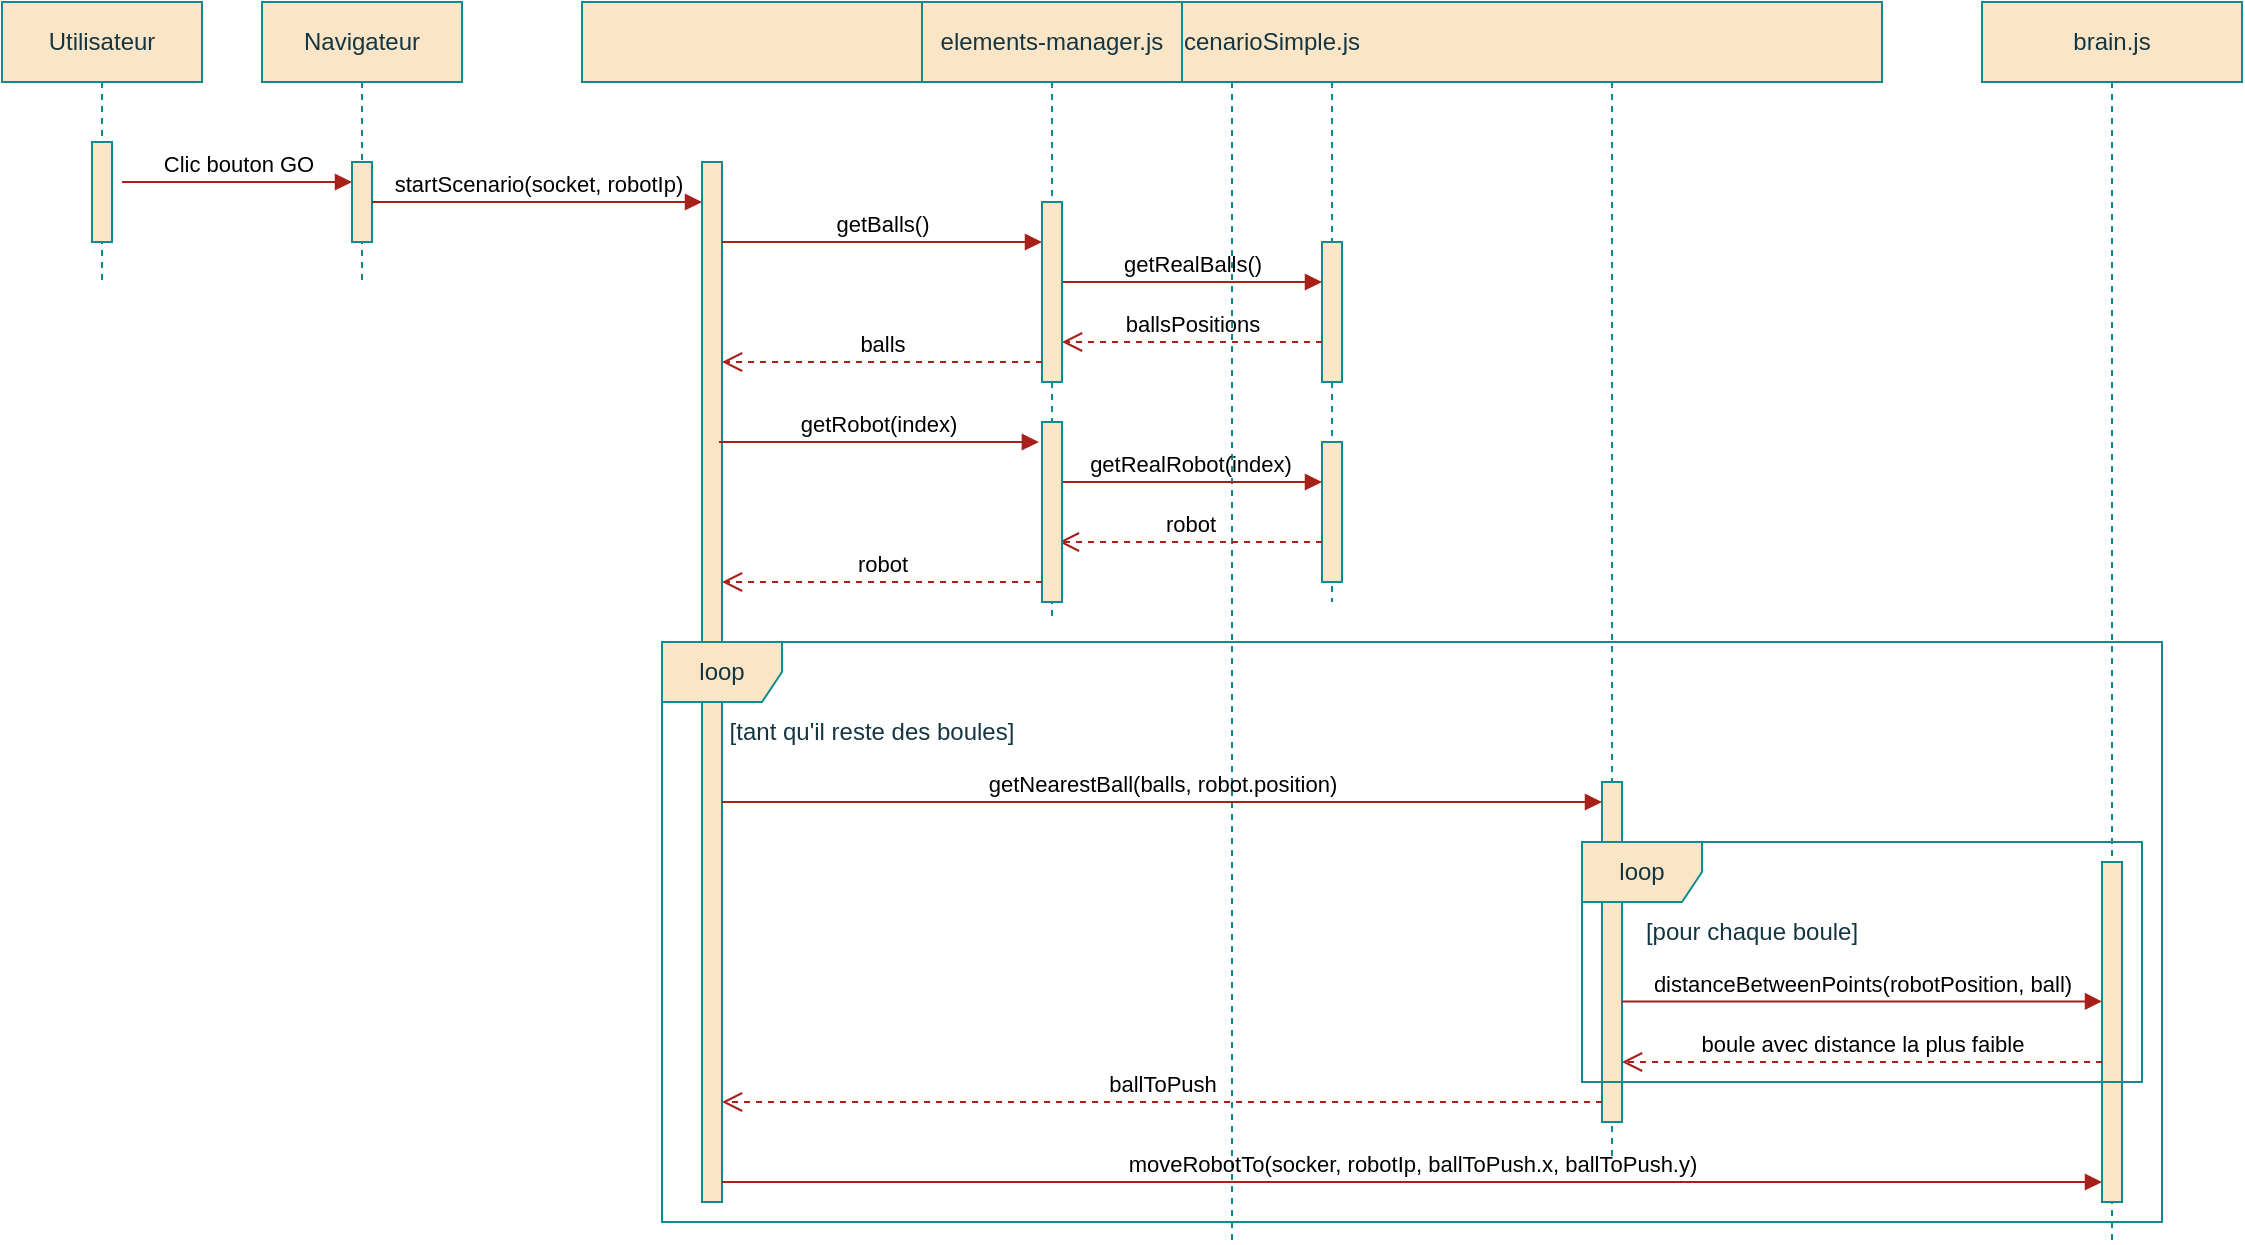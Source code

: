 <mxfile version="26.0.9">
  <diagram name="Page-1" id="2YBvvXClWsGukQMizWep">
    <mxGraphModel dx="1050" dy="621" grid="1" gridSize="10" guides="1" tooltips="1" connect="1" arrows="1" fold="1" page="1" pageScale="1" pageWidth="850" pageHeight="1100" math="0" shadow="0">
      <root>
        <mxCell id="0" />
        <mxCell id="1" parent="0" />
        <mxCell id="-OGlP8KNZQWg6UsRNXII-64" value="brain.js" style="shape=umlLifeline;perimeter=lifelinePerimeter;whiteSpace=wrap;html=1;container=0;dropTarget=0;collapsible=0;recursiveResize=0;outlineConnect=0;portConstraint=eastwest;newEdgeStyle={&quot;edgeStyle&quot;:&quot;elbowEdgeStyle&quot;,&quot;elbow&quot;:&quot;vertical&quot;,&quot;curved&quot;:0,&quot;rounded&quot;:0};labelBackgroundColor=none;fillColor=#FAE5C7;strokeColor=#0F8B8D;fontColor=#143642;" parent="1" vertex="1">
          <mxGeometry x="1030" y="40" width="130" height="620" as="geometry" />
        </mxCell>
        <mxCell id="-OGlP8KNZQWg6UsRNXII-61" value="scenarios-functions.js" style="shape=umlLifeline;perimeter=lifelinePerimeter;whiteSpace=wrap;html=1;container=0;dropTarget=0;collapsible=0;recursiveResize=0;outlineConnect=0;portConstraint=eastwest;newEdgeStyle={&quot;edgeStyle&quot;:&quot;elbowEdgeStyle&quot;,&quot;elbow&quot;:&quot;vertical&quot;,&quot;curved&quot;:0,&quot;rounded&quot;:0};labelBackgroundColor=none;fillColor=#FAE5C7;strokeColor=#0F8B8D;fontColor=#143642;" parent="1" vertex="1">
          <mxGeometry x="780" y="40" width="130" height="580" as="geometry" />
        </mxCell>
        <mxCell id="-OGlP8KNZQWg6UsRNXII-14" value="video-functions.js" style="shape=umlLifeline;perimeter=lifelinePerimeter;whiteSpace=wrap;html=1;container=0;dropTarget=0;collapsible=0;recursiveResize=0;outlineConnect=0;portConstraint=eastwest;newEdgeStyle={&quot;edgeStyle&quot;:&quot;elbowEdgeStyle&quot;,&quot;elbow&quot;:&quot;vertical&quot;,&quot;curved&quot;:0,&quot;rounded&quot;:0};labelBackgroundColor=none;fillColor=#FAE5C7;strokeColor=#0F8B8D;fontColor=#143642;" parent="1" vertex="1">
          <mxGeometry x="650" y="40" width="110" height="300" as="geometry" />
        </mxCell>
        <mxCell id="-OGlP8KNZQWg6UsRNXII-15" value="" style="html=1;points=[];perimeter=orthogonalPerimeter;outlineConnect=0;targetShapes=umlLifeline;portConstraint=eastwest;newEdgeStyle={&quot;edgeStyle&quot;:&quot;elbowEdgeStyle&quot;,&quot;elbow&quot;:&quot;vertical&quot;,&quot;curved&quot;:0,&quot;rounded&quot;:0};labelBackgroundColor=none;fillColor=#FAE5C7;strokeColor=#0F8B8D;fontColor=#143642;" parent="-OGlP8KNZQWg6UsRNXII-14" vertex="1">
          <mxGeometry x="50" y="120" width="10" height="70" as="geometry" />
        </mxCell>
        <mxCell id="-OGlP8KNZQWg6UsRNXII-18" value="getRealBalls()" style="html=1;verticalAlign=bottom;endArrow=block;edgeStyle=elbowEdgeStyle;elbow=horizontal;curved=0;rounded=0;labelBackgroundColor=none;strokeColor=#A8201A;fontColor=default;" parent="-OGlP8KNZQWg6UsRNXII-14" edge="1">
          <mxGeometry relative="1" as="geometry">
            <mxPoint x="-80" y="140" as="sourcePoint" />
            <Array as="points">
              <mxPoint x="-60" y="140" />
            </Array>
            <mxPoint x="50" y="140" as="targetPoint" />
          </mxGeometry>
        </mxCell>
        <mxCell id="-OGlP8KNZQWg6UsRNXII-29" value="ballsPositions" style="html=1;verticalAlign=bottom;endArrow=open;dashed=1;endSize=8;edgeStyle=elbowEdgeStyle;elbow=vertical;curved=0;rounded=0;labelBackgroundColor=none;strokeColor=#A8201A;fontColor=default;" parent="-OGlP8KNZQWg6UsRNXII-14" source="-OGlP8KNZQWg6UsRNXII-15" edge="1">
          <mxGeometry relative="1" as="geometry">
            <mxPoint x="-80" y="170" as="targetPoint" />
            <Array as="points">
              <mxPoint x="-5" y="170" />
            </Array>
            <mxPoint x="90" y="170" as="sourcePoint" />
          </mxGeometry>
        </mxCell>
        <mxCell id="aM9ryv3xv72pqoxQDRHE-1" value="Utilisateur" style="shape=umlLifeline;perimeter=lifelinePerimeter;whiteSpace=wrap;html=1;container=0;dropTarget=0;collapsible=0;recursiveResize=0;outlineConnect=0;portConstraint=eastwest;newEdgeStyle={&quot;edgeStyle&quot;:&quot;elbowEdgeStyle&quot;,&quot;elbow&quot;:&quot;vertical&quot;,&quot;curved&quot;:0,&quot;rounded&quot;:0};labelBackgroundColor=none;fillColor=#FAE5C7;strokeColor=#0F8B8D;fontColor=#143642;" parent="1" vertex="1">
          <mxGeometry x="40" y="40" width="100" height="140" as="geometry" />
        </mxCell>
        <mxCell id="aM9ryv3xv72pqoxQDRHE-2" value="" style="html=1;points=[];perimeter=orthogonalPerimeter;outlineConnect=0;targetShapes=umlLifeline;portConstraint=eastwest;newEdgeStyle={&quot;edgeStyle&quot;:&quot;elbowEdgeStyle&quot;,&quot;elbow&quot;:&quot;vertical&quot;,&quot;curved&quot;:0,&quot;rounded&quot;:0};labelBackgroundColor=none;fillColor=#FAE5C7;strokeColor=#0F8B8D;fontColor=#143642;" parent="aM9ryv3xv72pqoxQDRHE-1" vertex="1">
          <mxGeometry x="45" y="70" width="10" height="50" as="geometry" />
        </mxCell>
        <mxCell id="aM9ryv3xv72pqoxQDRHE-5" value="Navigateur" style="shape=umlLifeline;perimeter=lifelinePerimeter;whiteSpace=wrap;html=1;container=0;dropTarget=0;collapsible=0;recursiveResize=0;outlineConnect=0;portConstraint=eastwest;newEdgeStyle={&quot;edgeStyle&quot;:&quot;elbowEdgeStyle&quot;,&quot;elbow&quot;:&quot;vertical&quot;,&quot;curved&quot;:0,&quot;rounded&quot;:0};labelBackgroundColor=none;fillColor=#FAE5C7;strokeColor=#0F8B8D;fontColor=#143642;" parent="1" vertex="1">
          <mxGeometry x="170" y="40" width="100" height="140" as="geometry" />
        </mxCell>
        <mxCell id="aM9ryv3xv72pqoxQDRHE-6" value="" style="html=1;points=[];perimeter=orthogonalPerimeter;outlineConnect=0;targetShapes=umlLifeline;portConstraint=eastwest;newEdgeStyle={&quot;edgeStyle&quot;:&quot;elbowEdgeStyle&quot;,&quot;elbow&quot;:&quot;vertical&quot;,&quot;curved&quot;:0,&quot;rounded&quot;:0};labelBackgroundColor=none;fillColor=#FAE5C7;strokeColor=#0F8B8D;fontColor=#143642;" parent="aM9ryv3xv72pqoxQDRHE-5" vertex="1">
          <mxGeometry x="45" y="80" width="10" height="40" as="geometry" />
        </mxCell>
        <mxCell id="aM9ryv3xv72pqoxQDRHE-7" value="Clic bouton GO" style="html=1;verticalAlign=bottom;endArrow=block;edgeStyle=elbowEdgeStyle;elbow=horizontal;curved=0;rounded=0;labelBackgroundColor=none;strokeColor=#A8201A;fontColor=default;" parent="1" edge="1">
          <mxGeometry relative="1" as="geometry">
            <mxPoint x="100" y="130" as="sourcePoint" />
            <Array as="points" />
            <mxPoint x="215" y="130" as="targetPoint" />
          </mxGeometry>
        </mxCell>
        <mxCell id="-OGlP8KNZQWg6UsRNXII-3" value="billardScenarioSimple.js" style="shape=umlLifeline;perimeter=lifelinePerimeter;whiteSpace=wrap;html=1;container=0;dropTarget=0;collapsible=0;recursiveResize=0;outlineConnect=0;portConstraint=eastwest;newEdgeStyle={&quot;edgeStyle&quot;:&quot;elbowEdgeStyle&quot;,&quot;elbow&quot;:&quot;vertical&quot;,&quot;curved&quot;:0,&quot;rounded&quot;:0};labelBackgroundColor=none;fillColor=#FAE5C7;strokeColor=#0F8B8D;fontColor=#143642;" parent="1" vertex="1">
          <mxGeometry x="330" y="40" width="650" height="620" as="geometry" />
        </mxCell>
        <mxCell id="-OGlP8KNZQWg6UsRNXII-4" value="" style="html=1;points=[];perimeter=orthogonalPerimeter;outlineConnect=0;targetShapes=umlLifeline;portConstraint=eastwest;newEdgeStyle={&quot;edgeStyle&quot;:&quot;elbowEdgeStyle&quot;,&quot;elbow&quot;:&quot;vertical&quot;,&quot;curved&quot;:0,&quot;rounded&quot;:0};labelBackgroundColor=none;fillColor=#FAE5C7;strokeColor=#0F8B8D;fontColor=#143642;" parent="-OGlP8KNZQWg6UsRNXII-3" vertex="1">
          <mxGeometry x="60" y="80" width="10" height="520" as="geometry" />
        </mxCell>
        <mxCell id="-OGlP8KNZQWg6UsRNXII-44" value="loop" style="shape=umlFrame;whiteSpace=wrap;html=1;pointerEvents=0;labelBackgroundColor=none;fillColor=#FAE5C7;strokeColor=#0F8B8D;fontColor=#143642;" parent="-OGlP8KNZQWg6UsRNXII-3" vertex="1">
          <mxGeometry x="40" y="320" width="750" height="290" as="geometry" />
        </mxCell>
        <mxCell id="-OGlP8KNZQWg6UsRNXII-60" value="[tant qu&#39;il reste des boules]" style="text;html=1;align=center;verticalAlign=middle;whiteSpace=wrap;rounded=0;labelBackgroundColor=none;fontColor=#143642;" parent="-OGlP8KNZQWg6UsRNXII-3" vertex="1">
          <mxGeometry x="50" y="350" width="190" height="30" as="geometry" />
        </mxCell>
        <mxCell id="-OGlP8KNZQWg6UsRNXII-62" value="" style="html=1;points=[];perimeter=orthogonalPerimeter;outlineConnect=0;targetShapes=umlLifeline;portConstraint=eastwest;newEdgeStyle={&quot;edgeStyle&quot;:&quot;elbowEdgeStyle&quot;,&quot;elbow&quot;:&quot;vertical&quot;,&quot;curved&quot;:0,&quot;rounded&quot;:0};labelBackgroundColor=none;fillColor=#FAE5C7;strokeColor=#0F8B8D;fontColor=#143642;" parent="-OGlP8KNZQWg6UsRNXII-3" vertex="1">
          <mxGeometry x="510" y="390" width="10" height="170" as="geometry" />
        </mxCell>
        <mxCell id="-OGlP8KNZQWg6UsRNXII-65" value="" style="html=1;points=[];perimeter=orthogonalPerimeter;outlineConnect=0;targetShapes=umlLifeline;portConstraint=eastwest;newEdgeStyle={&quot;edgeStyle&quot;:&quot;elbowEdgeStyle&quot;,&quot;elbow&quot;:&quot;vertical&quot;,&quot;curved&quot;:0,&quot;rounded&quot;:0};labelBackgroundColor=none;fillColor=#FAE5C7;strokeColor=#0F8B8D;fontColor=#143642;" parent="-OGlP8KNZQWg6UsRNXII-3" vertex="1">
          <mxGeometry x="760" y="430" width="10" height="170" as="geometry" />
        </mxCell>
        <mxCell id="-OGlP8KNZQWg6UsRNXII-67" value="distanceBetweenPoints(robotPosition, ball)" style="html=1;verticalAlign=bottom;endArrow=block;edgeStyle=elbowEdgeStyle;elbow=horizontal;curved=0;rounded=0;labelBackgroundColor=none;strokeColor=#A8201A;fontColor=default;" parent="-OGlP8KNZQWg6UsRNXII-3" edge="1">
          <mxGeometry relative="1" as="geometry">
            <mxPoint x="520" y="499.69" as="sourcePoint" />
            <Array as="points">
              <mxPoint x="650" y="519.69" />
            </Array>
            <mxPoint x="760" y="499.69" as="targetPoint" />
          </mxGeometry>
        </mxCell>
        <mxCell id="-OGlP8KNZQWg6UsRNXII-69" value="ballToPush" style="html=1;verticalAlign=bottom;endArrow=open;dashed=1;endSize=8;edgeStyle=elbowEdgeStyle;elbow=vertical;curved=0;rounded=0;labelBackgroundColor=none;strokeColor=#A8201A;fontColor=default;" parent="-OGlP8KNZQWg6UsRNXII-3" edge="1">
          <mxGeometry relative="1" as="geometry">
            <mxPoint x="70.0" y="550.125" as="targetPoint" />
            <Array as="points" />
            <mxPoint x="510" y="550" as="sourcePoint" />
          </mxGeometry>
        </mxCell>
        <mxCell id="-OGlP8KNZQWg6UsRNXII-71" value="moveRobotTo(socker, robotIp, ballToPush.x, ballToPush.y)" style="html=1;verticalAlign=bottom;endArrow=block;edgeStyle=elbowEdgeStyle;elbow=horizontal;curved=0;rounded=0;labelBackgroundColor=none;strokeColor=#A8201A;fontColor=default;" parent="-OGlP8KNZQWg6UsRNXII-3" edge="1">
          <mxGeometry relative="1" as="geometry">
            <mxPoint x="70" y="590" as="sourcePoint" />
            <Array as="points">
              <mxPoint x="100" y="590" />
            </Array>
            <mxPoint x="760" y="590" as="targetPoint" />
          </mxGeometry>
        </mxCell>
        <mxCell id="-OGlP8KNZQWg6UsRNXII-72" value="boule avec distance la plus faible" style="html=1;verticalAlign=bottom;endArrow=open;dashed=1;endSize=8;edgeStyle=elbowEdgeStyle;elbow=vertical;curved=0;rounded=0;labelBackgroundColor=none;strokeColor=#A8201A;fontColor=default;" parent="-OGlP8KNZQWg6UsRNXII-3" edge="1">
          <mxGeometry relative="1" as="geometry">
            <mxPoint x="520" y="530" as="targetPoint" />
            <Array as="points">
              <mxPoint x="630" y="530" />
            </Array>
            <mxPoint x="760" y="530" as="sourcePoint" />
          </mxGeometry>
        </mxCell>
        <mxCell id="-OGlP8KNZQWg6UsRNXII-73" value="loop" style="shape=umlFrame;whiteSpace=wrap;html=1;pointerEvents=0;labelBackgroundColor=none;fillColor=#FAE5C7;strokeColor=#0F8B8D;fontColor=#143642;" parent="-OGlP8KNZQWg6UsRNXII-3" vertex="1">
          <mxGeometry x="500" y="420" width="280" height="120" as="geometry" />
        </mxCell>
        <mxCell id="-OGlP8KNZQWg6UsRNXII-74" value="[pour chaque boule]" style="text;html=1;align=center;verticalAlign=middle;whiteSpace=wrap;rounded=0;labelBackgroundColor=none;fontColor=#143642;" parent="-OGlP8KNZQWg6UsRNXII-3" vertex="1">
          <mxGeometry x="520" y="450" width="130" height="30" as="geometry" />
        </mxCell>
        <mxCell id="-OGlP8KNZQWg6UsRNXII-7" value="startScenario(socket, robotIp)" style="html=1;verticalAlign=bottom;endArrow=block;edgeStyle=elbowEdgeStyle;elbow=horizontal;curved=0;rounded=0;labelBackgroundColor=none;strokeColor=#A8201A;fontColor=default;" parent="1" source="aM9ryv3xv72pqoxQDRHE-6" target="-OGlP8KNZQWg6UsRNXII-4" edge="1">
          <mxGeometry relative="1" as="geometry">
            <mxPoint x="160" y="140" as="sourcePoint" />
            <Array as="points">
              <mxPoint x="245" y="140" />
            </Array>
            <mxPoint x="330" y="140" as="targetPoint" />
          </mxGeometry>
        </mxCell>
        <mxCell id="-OGlP8KNZQWg6UsRNXII-8" value="getBalls()" style="html=1;verticalAlign=bottom;endArrow=block;edgeStyle=elbowEdgeStyle;elbow=horizontal;curved=0;rounded=0;labelBackgroundColor=none;strokeColor=#A8201A;fontColor=default;" parent="1" target="-OGlP8KNZQWg6UsRNXII-10" edge="1">
          <mxGeometry relative="1" as="geometry">
            <mxPoint x="400" y="160" as="sourcePoint" />
            <Array as="points">
              <mxPoint x="410" y="160" />
            </Array>
            <mxPoint x="555" y="160" as="targetPoint" />
          </mxGeometry>
        </mxCell>
        <mxCell id="-OGlP8KNZQWg6UsRNXII-9" value="elements-manager.js" style="shape=umlLifeline;perimeter=lifelinePerimeter;whiteSpace=wrap;html=1;container=0;dropTarget=0;collapsible=0;recursiveResize=0;outlineConnect=0;portConstraint=eastwest;newEdgeStyle={&quot;edgeStyle&quot;:&quot;elbowEdgeStyle&quot;,&quot;elbow&quot;:&quot;vertical&quot;,&quot;curved&quot;:0,&quot;rounded&quot;:0};labelBackgroundColor=none;fillColor=#FAE5C7;strokeColor=#0F8B8D;fontColor=#143642;" parent="1" vertex="1">
          <mxGeometry x="500" y="40" width="130" height="310" as="geometry" />
        </mxCell>
        <mxCell id="-OGlP8KNZQWg6UsRNXII-10" value="" style="html=1;points=[];perimeter=orthogonalPerimeter;outlineConnect=0;targetShapes=umlLifeline;portConstraint=eastwest;newEdgeStyle={&quot;edgeStyle&quot;:&quot;elbowEdgeStyle&quot;,&quot;elbow&quot;:&quot;vertical&quot;,&quot;curved&quot;:0,&quot;rounded&quot;:0};labelBackgroundColor=none;fillColor=#FAE5C7;strokeColor=#0F8B8D;fontColor=#143642;" parent="-OGlP8KNZQWg6UsRNXII-9" vertex="1">
          <mxGeometry x="60" y="100" width="10" height="90" as="geometry" />
        </mxCell>
        <mxCell id="-OGlP8KNZQWg6UsRNXII-33" value="" style="html=1;points=[];perimeter=orthogonalPerimeter;outlineConnect=0;targetShapes=umlLifeline;portConstraint=eastwest;newEdgeStyle={&quot;edgeStyle&quot;:&quot;elbowEdgeStyle&quot;,&quot;elbow&quot;:&quot;vertical&quot;,&quot;curved&quot;:0,&quot;rounded&quot;:0};labelBackgroundColor=none;fillColor=#FAE5C7;strokeColor=#0F8B8D;fontColor=#143642;" parent="-OGlP8KNZQWg6UsRNXII-9" vertex="1">
          <mxGeometry x="200" y="220" width="10" height="70" as="geometry" />
        </mxCell>
        <mxCell id="-OGlP8KNZQWg6UsRNXII-34" value="getRealRobot(index)" style="html=1;verticalAlign=bottom;endArrow=block;edgeStyle=elbowEdgeStyle;elbow=horizontal;curved=0;rounded=0;labelBackgroundColor=none;strokeColor=#A8201A;fontColor=default;" parent="-OGlP8KNZQWg6UsRNXII-9" edge="1">
          <mxGeometry relative="1" as="geometry">
            <mxPoint x="68.44" y="240" as="sourcePoint" />
            <Array as="points">
              <mxPoint x="88.44" y="240" />
            </Array>
            <mxPoint x="200" y="240" as="targetPoint" />
          </mxGeometry>
        </mxCell>
        <mxCell id="-OGlP8KNZQWg6UsRNXII-41" value="robot" style="html=1;verticalAlign=bottom;endArrow=open;dashed=1;endSize=8;edgeStyle=elbowEdgeStyle;elbow=vertical;curved=0;rounded=0;labelBackgroundColor=none;strokeColor=#A8201A;fontColor=default;" parent="-OGlP8KNZQWg6UsRNXII-9" source="-OGlP8KNZQWg6UsRNXII-33" edge="1">
          <mxGeometry relative="1" as="geometry">
            <mxPoint x="68.44" y="270" as="targetPoint" />
            <Array as="points">
              <mxPoint x="143.44" y="270" />
            </Array>
            <mxPoint x="238.44" y="270" as="sourcePoint" />
          </mxGeometry>
        </mxCell>
        <mxCell id="-OGlP8KNZQWg6UsRNXII-31" value="getRobot(index)" style="html=1;verticalAlign=bottom;endArrow=block;edgeStyle=elbowEdgeStyle;elbow=horizontal;curved=0;rounded=0;labelBackgroundColor=none;strokeColor=#A8201A;fontColor=default;" parent="-OGlP8KNZQWg6UsRNXII-9" edge="1">
          <mxGeometry relative="1" as="geometry">
            <mxPoint x="-101.56" y="220" as="sourcePoint" />
            <Array as="points">
              <mxPoint x="-91.56" y="220" />
            </Array>
            <mxPoint x="58.44" y="220" as="targetPoint" />
          </mxGeometry>
        </mxCell>
        <mxCell id="-OGlP8KNZQWg6UsRNXII-43" value="" style="html=1;points=[];perimeter=orthogonalPerimeter;outlineConnect=0;targetShapes=umlLifeline;portConstraint=eastwest;newEdgeStyle={&quot;edgeStyle&quot;:&quot;elbowEdgeStyle&quot;,&quot;elbow&quot;:&quot;vertical&quot;,&quot;curved&quot;:0,&quot;rounded&quot;:0};labelBackgroundColor=none;fillColor=#FAE5C7;strokeColor=#0F8B8D;fontColor=#143642;" parent="-OGlP8KNZQWg6UsRNXII-9" vertex="1">
          <mxGeometry x="60" y="210" width="10" height="90" as="geometry" />
        </mxCell>
        <mxCell id="-OGlP8KNZQWg6UsRNXII-42" value="robot" style="html=1;verticalAlign=bottom;endArrow=open;dashed=1;endSize=8;edgeStyle=elbowEdgeStyle;elbow=vertical;curved=0;rounded=0;labelBackgroundColor=none;strokeColor=#A8201A;fontColor=default;" parent="-OGlP8KNZQWg6UsRNXII-9" edge="1">
          <mxGeometry relative="1" as="geometry">
            <mxPoint x="-100.0" y="290" as="targetPoint" />
            <Array as="points">
              <mxPoint x="-25.0" y="290" />
            </Array>
            <mxPoint x="60" y="290" as="sourcePoint" />
          </mxGeometry>
        </mxCell>
        <mxCell id="-OGlP8KNZQWg6UsRNXII-30" value="balls" style="html=1;verticalAlign=bottom;endArrow=open;dashed=1;endSize=8;edgeStyle=elbowEdgeStyle;elbow=vertical;curved=0;rounded=0;labelBackgroundColor=none;strokeColor=#A8201A;fontColor=default;" parent="1" edge="1">
          <mxGeometry relative="1" as="geometry">
            <mxPoint x="400" y="220" as="targetPoint" />
            <Array as="points">
              <mxPoint x="475" y="220" />
            </Array>
            <mxPoint x="560" y="220" as="sourcePoint" />
          </mxGeometry>
        </mxCell>
        <mxCell id="-OGlP8KNZQWg6UsRNXII-63" value="getNearestBall(balls, robot.position)" style="html=1;verticalAlign=bottom;endArrow=block;edgeStyle=elbowEdgeStyle;elbow=horizontal;curved=0;rounded=0;labelBackgroundColor=none;strokeColor=#A8201A;fontColor=default;" parent="1" target="-OGlP8KNZQWg6UsRNXII-62" edge="1">
          <mxGeometry relative="1" as="geometry">
            <mxPoint x="400" y="440" as="sourcePoint" />
            <Array as="points">
              <mxPoint x="430" y="440" />
            </Array>
            <mxPoint x="950" y="440" as="targetPoint" />
          </mxGeometry>
        </mxCell>
      </root>
    </mxGraphModel>
  </diagram>
</mxfile>
